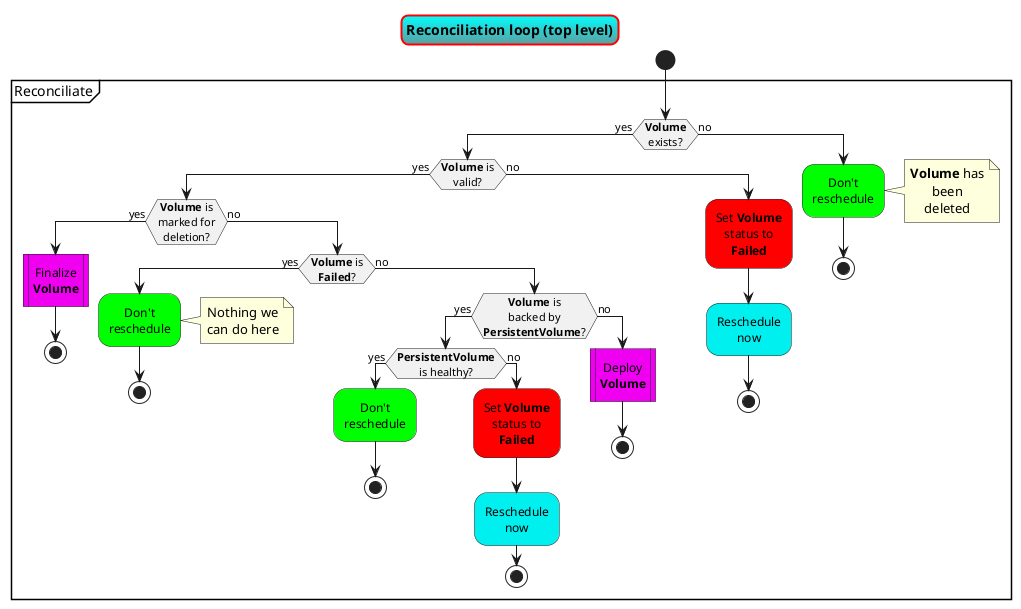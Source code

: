 @startuml

title Reconciliation loop (top level)
skinparam titleBorderRoundCorner 15
skinparam titleBorderThickness 2
skinparam titleBorderColor red
skinparam titleBackgroundColor Aqua-CadetBlue

skinparam wrapWidth 75
skinparam defaultTextAlignment center

start

partition Reconciliate {
  if (**Volume** exists?) then (yes)
    if (**Volume** is valid?) then (yes)
      if (**Volume** is marked for deletion?) then (yes)
        #F000F0:Finalize **Volume**|
        stop
      else (no)
        if (**Volume** is **Failed**?) then (yes)
          #00FF00:Don't reschedule;
          note right: Nothing we can do here
          stop
        else (no)
          if (**Volume** is backed by **PersistentVolume**?) then (yes)
            if (**PersistentVolume** is healthy?) then (yes)
              #00FF00:Don't reschedule;
              stop
            else (no)
              #FF0000:Set **Volume** status to **Failed**;
              #00F0F0:Reschedule now;
              stop
            endif
          else (no)
            #F000F0:Deploy **Volume**|
            stop
          endif
        endif
      endif
    else (no)
      #FF0000:Set **Volume** status to **Failed**;
      #00F0F0:Reschedule now;
      stop
    endif
  else (no)
    #00FF00:Don't reschedule;
    note right: **Volume** has been deleted
    stop
  endif
}

@enduml
